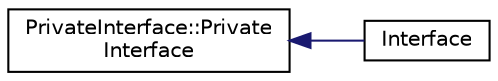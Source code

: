 digraph "Graphical Class Hierarchy"
{
 // LATEX_PDF_SIZE
  edge [fontname="Helvetica",fontsize="10",labelfontname="Helvetica",labelfontsize="10"];
  node [fontname="Helvetica",fontsize="10",shape=record];
  rankdir="LR";
  Node0 [label="PrivateInterface::Private\lInterface",height=0.2,width=0.4,color="black", fillcolor="white", style="filled",URL="$structPrivateInterface_1_1PrivateInterface.html",tooltip="The PrivateInterface This provides a virtual destructor to interface."];
  Node0 -> Node1 [dir="back",color="midnightblue",fontsize="10",style="solid",fontname="Helvetica"];
  Node1 [label="Interface",height=0.2,width=0.4,color="black", fillcolor="white", style="filled",URL="$structInterface.html",tooltip=" "];
}

